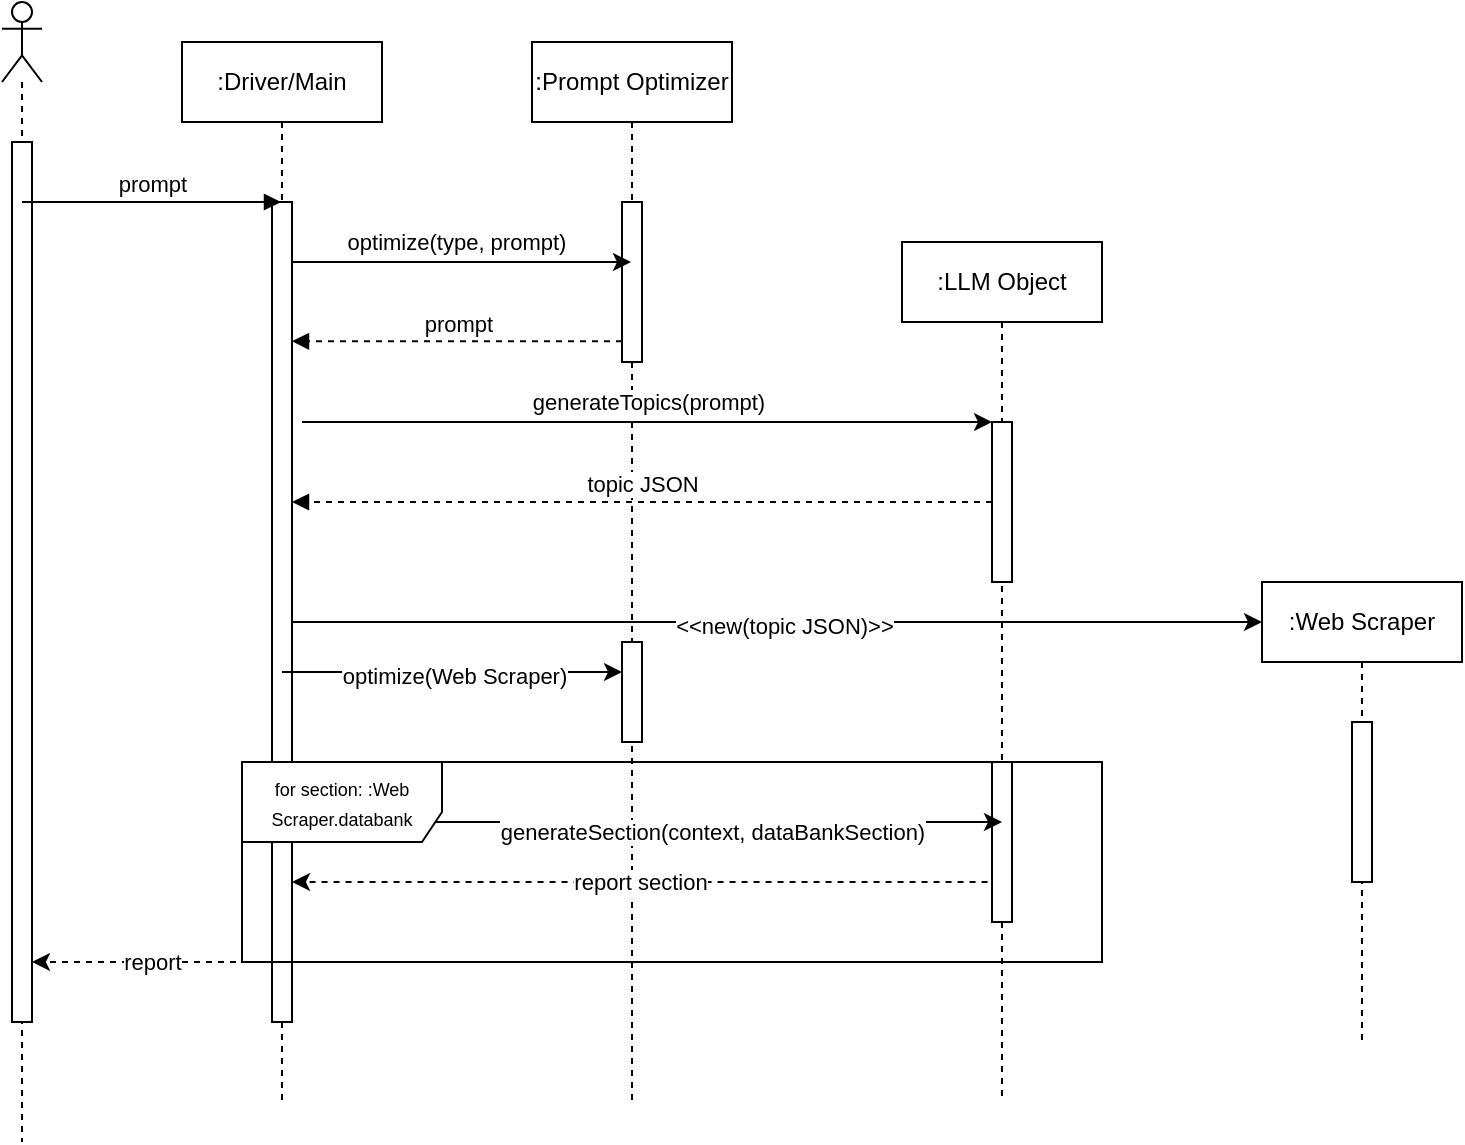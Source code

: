 <mxfile version="26.0.10">
  <diagram name="Page-1" id="SToEPNtQ1gc7vWrbqClN">
    <mxGraphModel dx="989" dy="567" grid="1" gridSize="10" guides="1" tooltips="1" connect="1" arrows="1" fold="1" page="1" pageScale="1" pageWidth="850" pageHeight="1100" math="0" shadow="0">
      <root>
        <mxCell id="0" />
        <mxCell id="1" parent="0" />
        <mxCell id="jwMw41EVvAKdRjvvJQYE-1" value=":LLM Object" style="shape=umlLifeline;perimeter=lifelinePerimeter;whiteSpace=wrap;html=1;container=1;dropTarget=0;collapsible=0;recursiveResize=0;outlineConnect=0;portConstraint=eastwest;newEdgeStyle={&quot;curved&quot;:0,&quot;rounded&quot;:0};" parent="1" vertex="1">
          <mxGeometry x="510" y="280" width="100" height="430" as="geometry" />
        </mxCell>
        <mxCell id="jwMw41EVvAKdRjvvJQYE-18" value="" style="html=1;points=[[0,0,0,0,5],[0,1,0,0,-5],[1,0,0,0,5],[1,1,0,0,-5]];perimeter=orthogonalPerimeter;outlineConnect=0;targetShapes=umlLifeline;portConstraint=eastwest;newEdgeStyle={&quot;curved&quot;:0,&quot;rounded&quot;:0};" parent="jwMw41EVvAKdRjvvJQYE-1" vertex="1">
          <mxGeometry x="45" y="90" width="10" height="80" as="geometry" />
        </mxCell>
        <mxCell id="jwMw41EVvAKdRjvvJQYE-38" value="" style="html=1;points=[[0,0,0,0,5],[0,1,0,0,-5],[1,0,0,0,5],[1,1,0,0,-5]];perimeter=orthogonalPerimeter;outlineConnect=0;targetShapes=umlLifeline;portConstraint=eastwest;newEdgeStyle={&quot;curved&quot;:0,&quot;rounded&quot;:0};" parent="jwMw41EVvAKdRjvvJQYE-1" vertex="1">
          <mxGeometry x="45" y="260" width="10" height="80" as="geometry" />
        </mxCell>
        <mxCell id="jwMw41EVvAKdRjvvJQYE-3" value=":Web Scraper" style="shape=umlLifeline;perimeter=lifelinePerimeter;whiteSpace=wrap;html=1;container=1;dropTarget=0;collapsible=0;recursiveResize=0;outlineConnect=0;portConstraint=eastwest;newEdgeStyle={&quot;curved&quot;:0,&quot;rounded&quot;:0};" parent="1" vertex="1">
          <mxGeometry x="690" y="450" width="100" height="230" as="geometry" />
        </mxCell>
        <mxCell id="jwMw41EVvAKdRjvvJQYE-33" value="" style="html=1;points=[[0,0,0,0,5],[0,1,0,0,-5],[1,0,0,0,5],[1,1,0,0,-5]];perimeter=orthogonalPerimeter;outlineConnect=0;targetShapes=umlLifeline;portConstraint=eastwest;newEdgeStyle={&quot;curved&quot;:0,&quot;rounded&quot;:0};" parent="jwMw41EVvAKdRjvvJQYE-3" vertex="1">
          <mxGeometry x="45" y="70" width="10" height="80" as="geometry" />
        </mxCell>
        <mxCell id="jwMw41EVvAKdRjvvJQYE-6" value="" style="shape=umlLifeline;perimeter=lifelinePerimeter;whiteSpace=wrap;html=1;container=1;dropTarget=0;collapsible=0;recursiveResize=0;outlineConnect=0;portConstraint=eastwest;newEdgeStyle={&quot;curved&quot;:0,&quot;rounded&quot;:0};participant=umlActor;" parent="1" vertex="1">
          <mxGeometry x="60" y="160" width="20" height="570" as="geometry" />
        </mxCell>
        <mxCell id="jwMw41EVvAKdRjvvJQYE-42" value="" style="html=1;points=[[0,0,0,0,5],[0,1,0,0,-5],[1,0,0,0,5],[1,1,0,0,-5]];perimeter=orthogonalPerimeter;outlineConnect=0;targetShapes=umlLifeline;portConstraint=eastwest;newEdgeStyle={&quot;curved&quot;:0,&quot;rounded&quot;:0};" parent="jwMw41EVvAKdRjvvJQYE-6" vertex="1">
          <mxGeometry x="5" y="70" width="10" height="440" as="geometry" />
        </mxCell>
        <mxCell id="jwMw41EVvAKdRjvvJQYE-10" value=":Prompt Optimizer" style="shape=umlLifeline;perimeter=lifelinePerimeter;whiteSpace=wrap;html=1;container=1;dropTarget=0;collapsible=0;recursiveResize=0;outlineConnect=0;portConstraint=eastwest;newEdgeStyle={&quot;curved&quot;:0,&quot;rounded&quot;:0};" parent="1" vertex="1">
          <mxGeometry x="325" y="180" width="100" height="530" as="geometry" />
        </mxCell>
        <mxCell id="jwMw41EVvAKdRjvvJQYE-16" value="" style="html=1;points=[[0,0,0,0,5],[0,1,0,0,-5],[1,0,0,0,5],[1,1,0,0,-5]];perimeter=orthogonalPerimeter;outlineConnect=0;targetShapes=umlLifeline;portConstraint=eastwest;newEdgeStyle={&quot;curved&quot;:0,&quot;rounded&quot;:0};" parent="jwMw41EVvAKdRjvvJQYE-10" vertex="1">
          <mxGeometry x="45" y="80" width="10" height="80" as="geometry" />
        </mxCell>
        <mxCell id="--niKLsGgqCa8Lu_MRRp-1" value="" style="html=1;points=[[0,0,0,0,5],[0,1,0,0,-5],[1,0,0,0,5],[1,1,0,0,-5]];perimeter=orthogonalPerimeter;outlineConnect=0;targetShapes=umlLifeline;portConstraint=eastwest;newEdgeStyle={&quot;curved&quot;:0,&quot;rounded&quot;:0};" vertex="1" parent="jwMw41EVvAKdRjvvJQYE-10">
          <mxGeometry x="45" y="300" width="10" height="50" as="geometry" />
        </mxCell>
        <mxCell id="jwMw41EVvAKdRjvvJQYE-14" value="" style="endArrow=classic;html=1;rounded=0;" parent="1" edge="1">
          <mxGeometry relative="1" as="geometry">
            <mxPoint x="200.024" y="290.0" as="sourcePoint" />
            <mxPoint x="374.5" y="290.0" as="targetPoint" />
          </mxGeometry>
        </mxCell>
        <mxCell id="jwMw41EVvAKdRjvvJQYE-15" value="optimize(type, prompt)" style="edgeLabel;resizable=0;html=1;;align=center;verticalAlign=middle;" parent="jwMw41EVvAKdRjvvJQYE-14" connectable="0" vertex="1">
          <mxGeometry relative="1" as="geometry">
            <mxPoint y="-10" as="offset" />
          </mxGeometry>
        </mxCell>
        <mxCell id="jwMw41EVvAKdRjvvJQYE-17" value="prompt" style="html=1;verticalAlign=bottom;endArrow=block;curved=0;rounded=0;dashed=1;" parent="1" target="jwMw41EVvAKdRjvvJQYE-20" edge="1">
          <mxGeometry width="80" relative="1" as="geometry">
            <mxPoint x="370" y="329.63" as="sourcePoint" />
            <mxPoint x="220" y="330" as="targetPoint" />
          </mxGeometry>
        </mxCell>
        <mxCell id="jwMw41EVvAKdRjvvJQYE-19" value=":Driver/Main" style="shape=umlLifeline;perimeter=lifelinePerimeter;whiteSpace=wrap;html=1;container=1;dropTarget=0;collapsible=0;recursiveResize=0;outlineConnect=0;portConstraint=eastwest;newEdgeStyle={&quot;curved&quot;:0,&quot;rounded&quot;:0};" parent="1" vertex="1">
          <mxGeometry x="150" y="180" width="100" height="530" as="geometry" />
        </mxCell>
        <mxCell id="jwMw41EVvAKdRjvvJQYE-20" value="" style="html=1;points=[[0,0,0,0,5],[0,1,0,0,-5],[1,0,0,0,5],[1,1,0,0,-5]];perimeter=orthogonalPerimeter;outlineConnect=0;targetShapes=umlLifeline;portConstraint=eastwest;newEdgeStyle={&quot;curved&quot;:0,&quot;rounded&quot;:0};" parent="jwMw41EVvAKdRjvvJQYE-19" vertex="1">
          <mxGeometry x="45" y="80" width="10" height="410" as="geometry" />
        </mxCell>
        <mxCell id="jwMw41EVvAKdRjvvJQYE-21" value="prompt" style="html=1;verticalAlign=bottom;endArrow=block;curved=0;rounded=0;" parent="1" target="jwMw41EVvAKdRjvvJQYE-19" edge="1">
          <mxGeometry width="80" relative="1" as="geometry">
            <mxPoint x="70" y="260" as="sourcePoint" />
            <mxPoint x="150" y="260" as="targetPoint" />
          </mxGeometry>
        </mxCell>
        <mxCell id="jwMw41EVvAKdRjvvJQYE-23" value="" style="endArrow=classic;html=1;rounded=0;" parent="1" target="jwMw41EVvAKdRjvvJQYE-18" edge="1">
          <mxGeometry relative="1" as="geometry">
            <mxPoint x="210.0" y="370.0" as="sourcePoint" />
            <mxPoint x="564.5" y="370.0" as="targetPoint" />
          </mxGeometry>
        </mxCell>
        <mxCell id="jwMw41EVvAKdRjvvJQYE-24" value="generateTopics(prompt)" style="edgeLabel;resizable=0;html=1;;align=center;verticalAlign=middle;" parent="jwMw41EVvAKdRjvvJQYE-23" connectable="0" vertex="1">
          <mxGeometry relative="1" as="geometry">
            <mxPoint y="-10" as="offset" />
          </mxGeometry>
        </mxCell>
        <mxCell id="jwMw41EVvAKdRjvvJQYE-25" value="topic JSON" style="html=1;verticalAlign=bottom;endArrow=block;curved=0;rounded=0;dashed=1;" parent="1" target="jwMw41EVvAKdRjvvJQYE-20" edge="1">
          <mxGeometry width="80" relative="1" as="geometry">
            <mxPoint x="555" y="410" as="sourcePoint" />
            <mxPoint x="390" y="410.37" as="targetPoint" />
          </mxGeometry>
        </mxCell>
        <mxCell id="jwMw41EVvAKdRjvvJQYE-28" value="" style="endArrow=classic;html=1;rounded=0;entryX=-0.004;entryY=0.072;entryDx=0;entryDy=0;entryPerimeter=0;" parent="1" edge="1">
          <mxGeometry width="50" height="50" relative="1" as="geometry">
            <mxPoint x="205.4" y="470.0" as="sourcePoint" />
            <mxPoint x="690.0" y="470.0" as="targetPoint" />
          </mxGeometry>
        </mxCell>
        <mxCell id="jwMw41EVvAKdRjvvJQYE-30" value="&amp;lt;&amp;lt;new(topic JSON)&amp;gt;&amp;gt;" style="edgeLabel;html=1;align=center;verticalAlign=middle;resizable=0;points=[];" parent="jwMw41EVvAKdRjvvJQYE-28" vertex="1" connectable="0">
          <mxGeometry x="0.011" y="-2" relative="1" as="geometry">
            <mxPoint as="offset" />
          </mxGeometry>
        </mxCell>
        <mxCell id="jwMw41EVvAKdRjvvJQYE-36" value="" style="endArrow=classic;html=1;rounded=0;entryX=0;entryY=0;entryDx=0;entryDy=5;entryPerimeter=0;" parent="1" edge="1">
          <mxGeometry relative="1" as="geometry">
            <mxPoint x="210" y="570" as="sourcePoint" />
            <mxPoint x="560.0" y="570" as="targetPoint" />
          </mxGeometry>
        </mxCell>
        <mxCell id="jwMw41EVvAKdRjvvJQYE-37" value="generateSection(context, dataBankSection)" style="edgeLabel;resizable=0;html=1;;align=center;verticalAlign=middle;" parent="jwMw41EVvAKdRjvvJQYE-36" connectable="0" vertex="1">
          <mxGeometry relative="1" as="geometry">
            <mxPoint x="30" y="5" as="offset" />
          </mxGeometry>
        </mxCell>
        <mxCell id="jwMw41EVvAKdRjvvJQYE-39" value="" style="endArrow=classic;html=1;rounded=0;dashed=1;" parent="1" target="jwMw41EVvAKdRjvvJQYE-20" edge="1">
          <mxGeometry relative="1" as="geometry">
            <mxPoint x="552.78" y="600" as="sourcePoint" />
            <mxPoint x="197.227" y="600" as="targetPoint" />
          </mxGeometry>
        </mxCell>
        <mxCell id="jwMw41EVvAKdRjvvJQYE-40" value="report section" style="edgeLabel;resizable=0;html=1;;align=center;verticalAlign=middle;" parent="jwMw41EVvAKdRjvvJQYE-39" connectable="0" vertex="1">
          <mxGeometry relative="1" as="geometry" />
        </mxCell>
        <mxCell id="jwMw41EVvAKdRjvvJQYE-43" value="" style="endArrow=classic;html=1;rounded=0;dashed=1;" parent="1" edge="1">
          <mxGeometry relative="1" as="geometry">
            <mxPoint x="195" y="640" as="sourcePoint" />
            <mxPoint x="75" y="640" as="targetPoint" />
          </mxGeometry>
        </mxCell>
        <mxCell id="jwMw41EVvAKdRjvvJQYE-44" value="report" style="edgeLabel;resizable=0;html=1;;align=center;verticalAlign=middle;" parent="jwMw41EVvAKdRjvvJQYE-43" connectable="0" vertex="1">
          <mxGeometry relative="1" as="geometry" />
        </mxCell>
        <mxCell id="V-l6a92M6pt98LOCfyVS-1" value="&lt;font style=&quot;font-size: 9px;&quot;&gt;for section: :Web Scraper.databank&lt;br&gt;&lt;/font&gt;" style="shape=umlFrame;whiteSpace=wrap;html=1;pointerEvents=0;width=100;height=40;" parent="1" vertex="1">
          <mxGeometry x="180" y="540" width="430" height="100" as="geometry" />
        </mxCell>
        <mxCell id="--niKLsGgqCa8Lu_MRRp-2" value="" style="endArrow=classic;html=1;rounded=0;" edge="1" parent="1" source="jwMw41EVvAKdRjvvJQYE-19">
          <mxGeometry width="50" height="50" relative="1" as="geometry">
            <mxPoint x="230" y="494.71" as="sourcePoint" />
            <mxPoint x="370" y="495" as="targetPoint" />
          </mxGeometry>
        </mxCell>
        <mxCell id="--niKLsGgqCa8Lu_MRRp-3" value="optimize(Web Scraper)" style="edgeLabel;html=1;align=center;verticalAlign=middle;resizable=0;points=[];" vertex="1" connectable="0" parent="--niKLsGgqCa8Lu_MRRp-2">
          <mxGeometry x="0.011" y="-2" relative="1" as="geometry">
            <mxPoint as="offset" />
          </mxGeometry>
        </mxCell>
      </root>
    </mxGraphModel>
  </diagram>
</mxfile>
